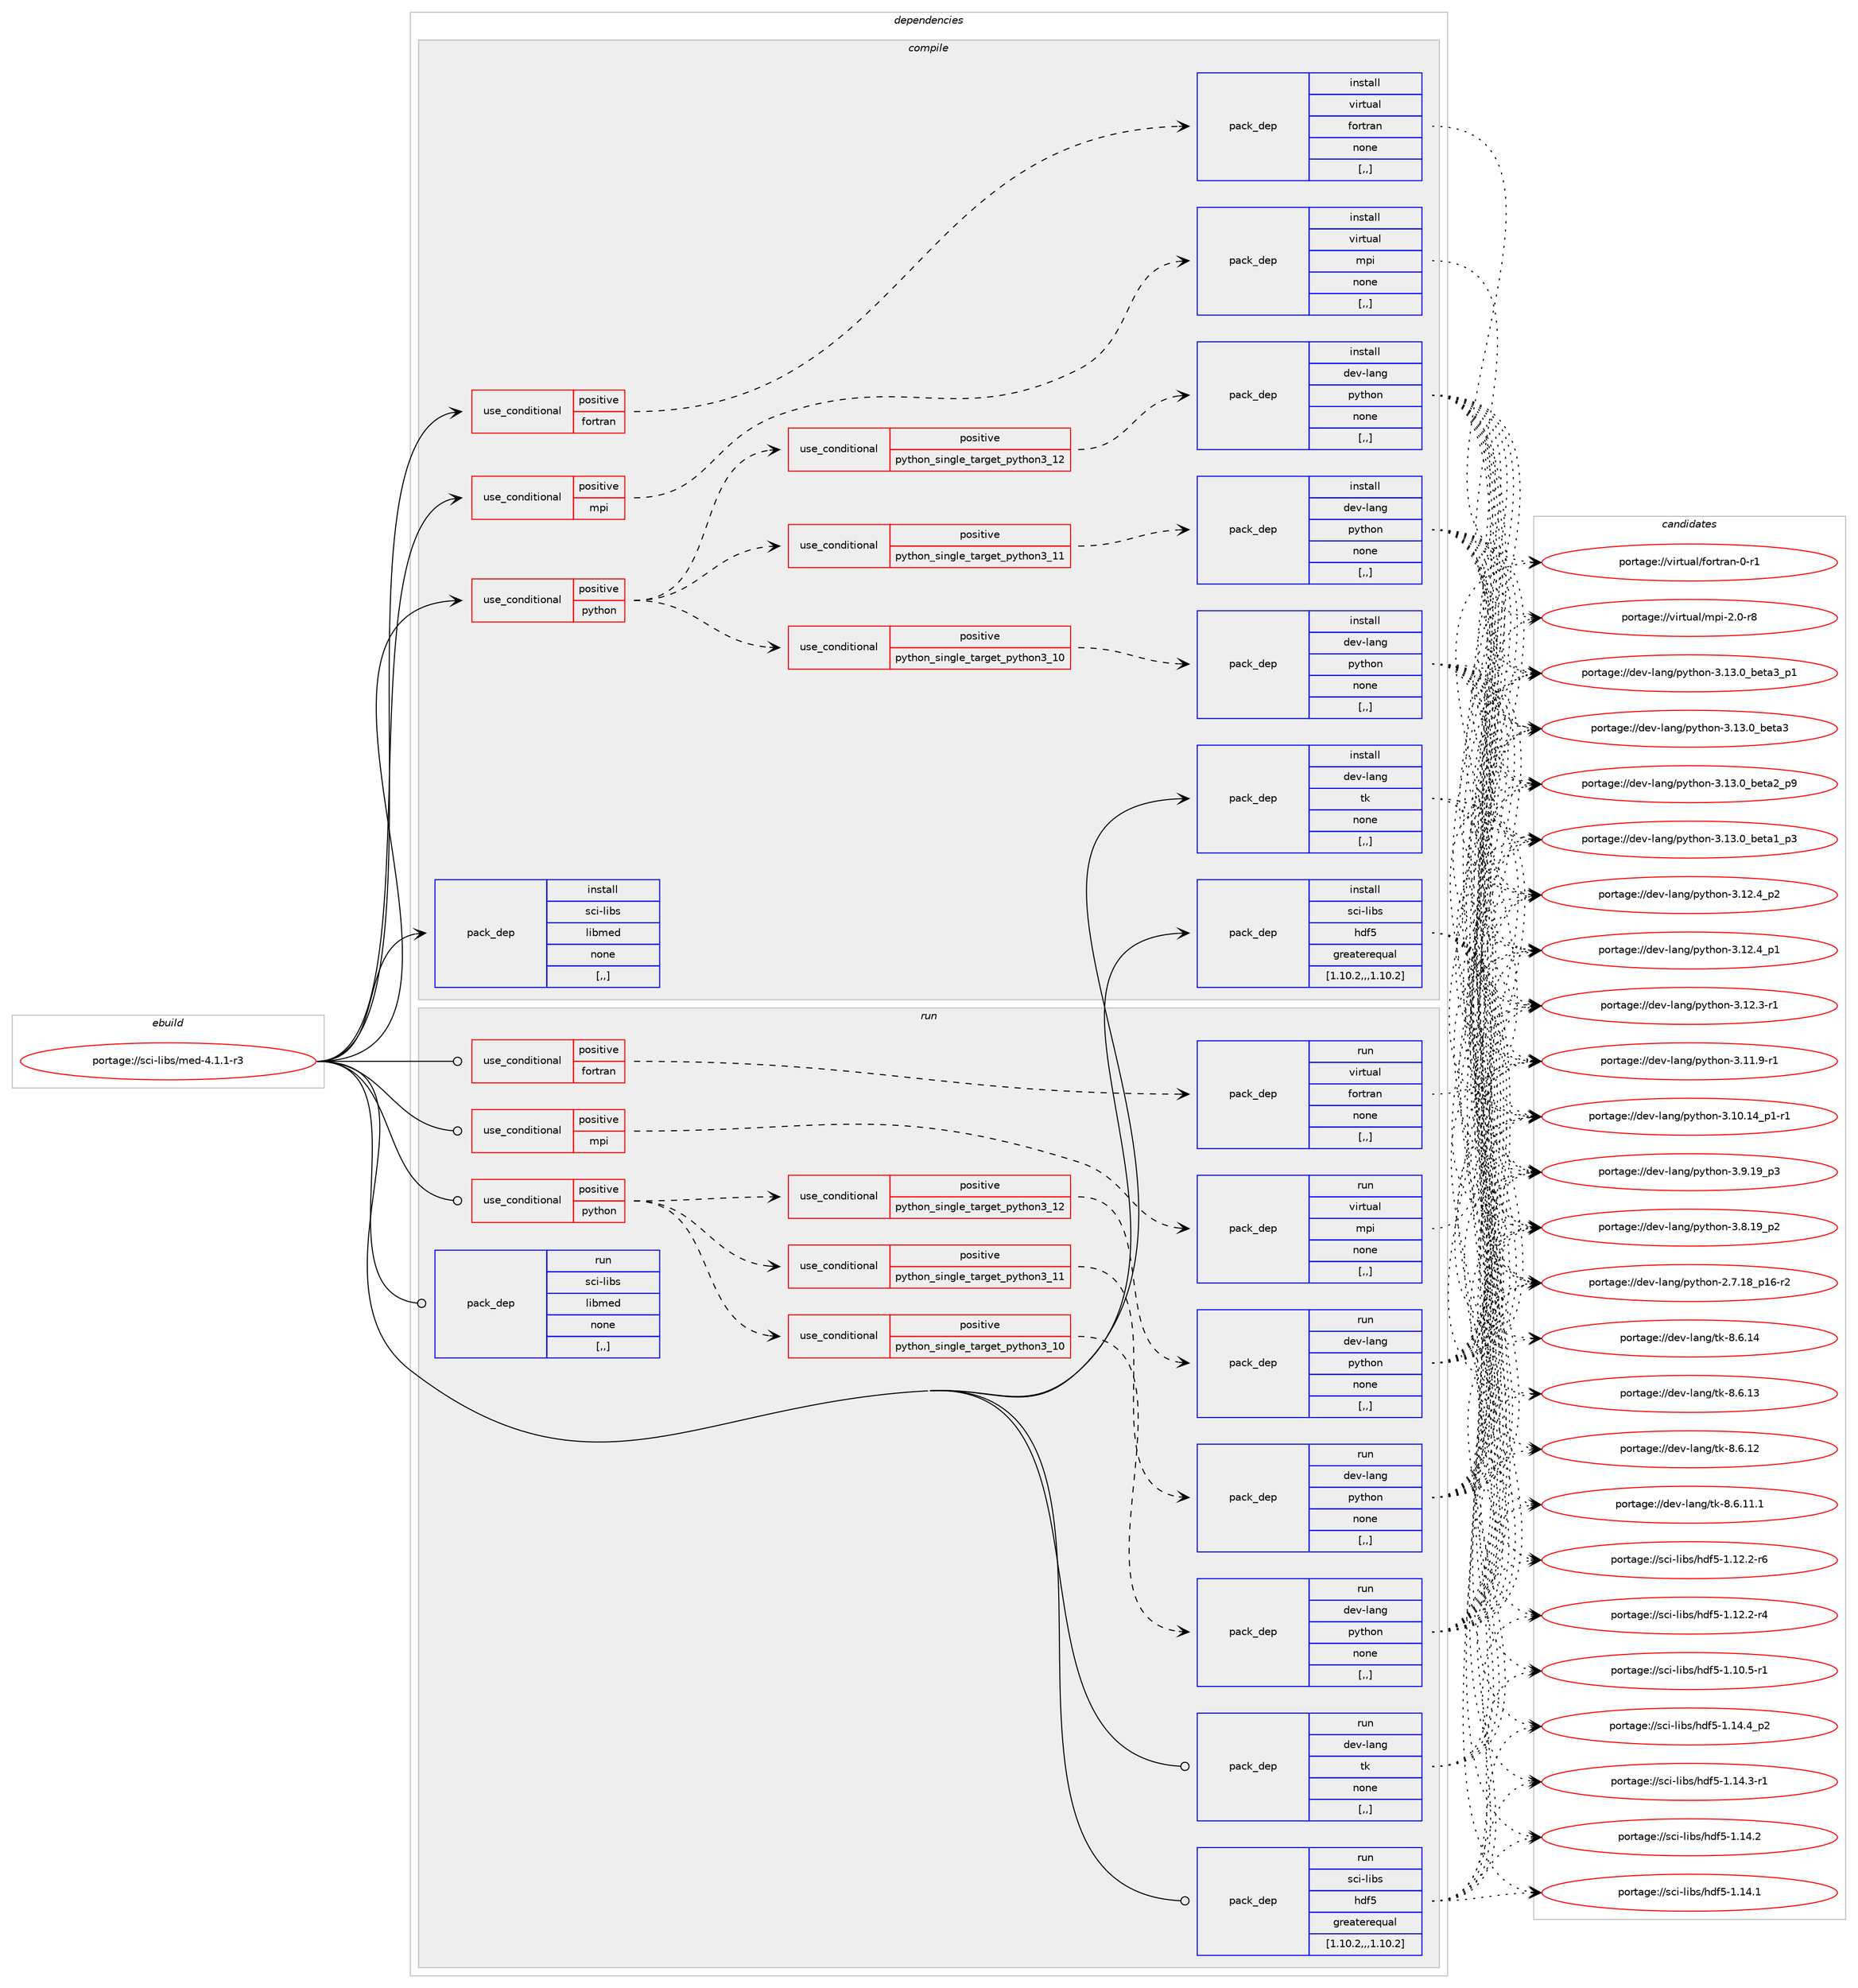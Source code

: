 digraph prolog {

# *************
# Graph options
# *************

newrank=true;
concentrate=true;
compound=true;
graph [rankdir=LR,fontname=Helvetica,fontsize=10,ranksep=1.5];#, ranksep=2.5, nodesep=0.2];
edge  [arrowhead=vee];
node  [fontname=Helvetica,fontsize=10];

# **********
# The ebuild
# **********

subgraph cluster_leftcol {
color=gray;
label=<<i>ebuild</i>>;
id [label="portage://sci-libs/med-4.1.1-r3", color=red, width=4, href="../sci-libs/med-4.1.1-r3.svg"];
}

# ****************
# The dependencies
# ****************

subgraph cluster_midcol {
color=gray;
label=<<i>dependencies</i>>;
subgraph cluster_compile {
fillcolor="#eeeeee";
style=filled;
label=<<i>compile</i>>;
subgraph cond106361 {
dependency401898 [label=<<TABLE BORDER="0" CELLBORDER="1" CELLSPACING="0" CELLPADDING="4"><TR><TD ROWSPAN="3" CELLPADDING="10">use_conditional</TD></TR><TR><TD>positive</TD></TR><TR><TD>fortran</TD></TR></TABLE>>, shape=none, color=red];
subgraph pack292649 {
dependency401899 [label=<<TABLE BORDER="0" CELLBORDER="1" CELLSPACING="0" CELLPADDING="4" WIDTH="220"><TR><TD ROWSPAN="6" CELLPADDING="30">pack_dep</TD></TR><TR><TD WIDTH="110">install</TD></TR><TR><TD>virtual</TD></TR><TR><TD>fortran</TD></TR><TR><TD>none</TD></TR><TR><TD>[,,]</TD></TR></TABLE>>, shape=none, color=blue];
}
dependency401898:e -> dependency401899:w [weight=20,style="dashed",arrowhead="vee"];
}
id:e -> dependency401898:w [weight=20,style="solid",arrowhead="vee"];
subgraph cond106362 {
dependency401900 [label=<<TABLE BORDER="0" CELLBORDER="1" CELLSPACING="0" CELLPADDING="4"><TR><TD ROWSPAN="3" CELLPADDING="10">use_conditional</TD></TR><TR><TD>positive</TD></TR><TR><TD>mpi</TD></TR></TABLE>>, shape=none, color=red];
subgraph pack292650 {
dependency401901 [label=<<TABLE BORDER="0" CELLBORDER="1" CELLSPACING="0" CELLPADDING="4" WIDTH="220"><TR><TD ROWSPAN="6" CELLPADDING="30">pack_dep</TD></TR><TR><TD WIDTH="110">install</TD></TR><TR><TD>virtual</TD></TR><TR><TD>mpi</TD></TR><TR><TD>none</TD></TR><TR><TD>[,,]</TD></TR></TABLE>>, shape=none, color=blue];
}
dependency401900:e -> dependency401901:w [weight=20,style="dashed",arrowhead="vee"];
}
id:e -> dependency401900:w [weight=20,style="solid",arrowhead="vee"];
subgraph cond106363 {
dependency401902 [label=<<TABLE BORDER="0" CELLBORDER="1" CELLSPACING="0" CELLPADDING="4"><TR><TD ROWSPAN="3" CELLPADDING="10">use_conditional</TD></TR><TR><TD>positive</TD></TR><TR><TD>python</TD></TR></TABLE>>, shape=none, color=red];
subgraph cond106364 {
dependency401903 [label=<<TABLE BORDER="0" CELLBORDER="1" CELLSPACING="0" CELLPADDING="4"><TR><TD ROWSPAN="3" CELLPADDING="10">use_conditional</TD></TR><TR><TD>positive</TD></TR><TR><TD>python_single_target_python3_10</TD></TR></TABLE>>, shape=none, color=red];
subgraph pack292651 {
dependency401904 [label=<<TABLE BORDER="0" CELLBORDER="1" CELLSPACING="0" CELLPADDING="4" WIDTH="220"><TR><TD ROWSPAN="6" CELLPADDING="30">pack_dep</TD></TR><TR><TD WIDTH="110">install</TD></TR><TR><TD>dev-lang</TD></TR><TR><TD>python</TD></TR><TR><TD>none</TD></TR><TR><TD>[,,]</TD></TR></TABLE>>, shape=none, color=blue];
}
dependency401903:e -> dependency401904:w [weight=20,style="dashed",arrowhead="vee"];
}
dependency401902:e -> dependency401903:w [weight=20,style="dashed",arrowhead="vee"];
subgraph cond106365 {
dependency401905 [label=<<TABLE BORDER="0" CELLBORDER="1" CELLSPACING="0" CELLPADDING="4"><TR><TD ROWSPAN="3" CELLPADDING="10">use_conditional</TD></TR><TR><TD>positive</TD></TR><TR><TD>python_single_target_python3_11</TD></TR></TABLE>>, shape=none, color=red];
subgraph pack292652 {
dependency401906 [label=<<TABLE BORDER="0" CELLBORDER="1" CELLSPACING="0" CELLPADDING="4" WIDTH="220"><TR><TD ROWSPAN="6" CELLPADDING="30">pack_dep</TD></TR><TR><TD WIDTH="110">install</TD></TR><TR><TD>dev-lang</TD></TR><TR><TD>python</TD></TR><TR><TD>none</TD></TR><TR><TD>[,,]</TD></TR></TABLE>>, shape=none, color=blue];
}
dependency401905:e -> dependency401906:w [weight=20,style="dashed",arrowhead="vee"];
}
dependency401902:e -> dependency401905:w [weight=20,style="dashed",arrowhead="vee"];
subgraph cond106366 {
dependency401907 [label=<<TABLE BORDER="0" CELLBORDER="1" CELLSPACING="0" CELLPADDING="4"><TR><TD ROWSPAN="3" CELLPADDING="10">use_conditional</TD></TR><TR><TD>positive</TD></TR><TR><TD>python_single_target_python3_12</TD></TR></TABLE>>, shape=none, color=red];
subgraph pack292653 {
dependency401908 [label=<<TABLE BORDER="0" CELLBORDER="1" CELLSPACING="0" CELLPADDING="4" WIDTH="220"><TR><TD ROWSPAN="6" CELLPADDING="30">pack_dep</TD></TR><TR><TD WIDTH="110">install</TD></TR><TR><TD>dev-lang</TD></TR><TR><TD>python</TD></TR><TR><TD>none</TD></TR><TR><TD>[,,]</TD></TR></TABLE>>, shape=none, color=blue];
}
dependency401907:e -> dependency401908:w [weight=20,style="dashed",arrowhead="vee"];
}
dependency401902:e -> dependency401907:w [weight=20,style="dashed",arrowhead="vee"];
}
id:e -> dependency401902:w [weight=20,style="solid",arrowhead="vee"];
subgraph pack292654 {
dependency401909 [label=<<TABLE BORDER="0" CELLBORDER="1" CELLSPACING="0" CELLPADDING="4" WIDTH="220"><TR><TD ROWSPAN="6" CELLPADDING="30">pack_dep</TD></TR><TR><TD WIDTH="110">install</TD></TR><TR><TD>dev-lang</TD></TR><TR><TD>tk</TD></TR><TR><TD>none</TD></TR><TR><TD>[,,]</TD></TR></TABLE>>, shape=none, color=blue];
}
id:e -> dependency401909:w [weight=20,style="solid",arrowhead="vee"];
subgraph pack292655 {
dependency401910 [label=<<TABLE BORDER="0" CELLBORDER="1" CELLSPACING="0" CELLPADDING="4" WIDTH="220"><TR><TD ROWSPAN="6" CELLPADDING="30">pack_dep</TD></TR><TR><TD WIDTH="110">install</TD></TR><TR><TD>sci-libs</TD></TR><TR><TD>hdf5</TD></TR><TR><TD>greaterequal</TD></TR><TR><TD>[1.10.2,,,1.10.2]</TD></TR></TABLE>>, shape=none, color=blue];
}
id:e -> dependency401910:w [weight=20,style="solid",arrowhead="vee"];
subgraph pack292656 {
dependency401911 [label=<<TABLE BORDER="0" CELLBORDER="1" CELLSPACING="0" CELLPADDING="4" WIDTH="220"><TR><TD ROWSPAN="6" CELLPADDING="30">pack_dep</TD></TR><TR><TD WIDTH="110">install</TD></TR><TR><TD>sci-libs</TD></TR><TR><TD>libmed</TD></TR><TR><TD>none</TD></TR><TR><TD>[,,]</TD></TR></TABLE>>, shape=none, color=blue];
}
id:e -> dependency401911:w [weight=20,style="solid",arrowhead="vee"];
}
subgraph cluster_compileandrun {
fillcolor="#eeeeee";
style=filled;
label=<<i>compile and run</i>>;
}
subgraph cluster_run {
fillcolor="#eeeeee";
style=filled;
label=<<i>run</i>>;
subgraph cond106367 {
dependency401912 [label=<<TABLE BORDER="0" CELLBORDER="1" CELLSPACING="0" CELLPADDING="4"><TR><TD ROWSPAN="3" CELLPADDING="10">use_conditional</TD></TR><TR><TD>positive</TD></TR><TR><TD>fortran</TD></TR></TABLE>>, shape=none, color=red];
subgraph pack292657 {
dependency401913 [label=<<TABLE BORDER="0" CELLBORDER="1" CELLSPACING="0" CELLPADDING="4" WIDTH="220"><TR><TD ROWSPAN="6" CELLPADDING="30">pack_dep</TD></TR><TR><TD WIDTH="110">run</TD></TR><TR><TD>virtual</TD></TR><TR><TD>fortran</TD></TR><TR><TD>none</TD></TR><TR><TD>[,,]</TD></TR></TABLE>>, shape=none, color=blue];
}
dependency401912:e -> dependency401913:w [weight=20,style="dashed",arrowhead="vee"];
}
id:e -> dependency401912:w [weight=20,style="solid",arrowhead="odot"];
subgraph cond106368 {
dependency401914 [label=<<TABLE BORDER="0" CELLBORDER="1" CELLSPACING="0" CELLPADDING="4"><TR><TD ROWSPAN="3" CELLPADDING="10">use_conditional</TD></TR><TR><TD>positive</TD></TR><TR><TD>mpi</TD></TR></TABLE>>, shape=none, color=red];
subgraph pack292658 {
dependency401915 [label=<<TABLE BORDER="0" CELLBORDER="1" CELLSPACING="0" CELLPADDING="4" WIDTH="220"><TR><TD ROWSPAN="6" CELLPADDING="30">pack_dep</TD></TR><TR><TD WIDTH="110">run</TD></TR><TR><TD>virtual</TD></TR><TR><TD>mpi</TD></TR><TR><TD>none</TD></TR><TR><TD>[,,]</TD></TR></TABLE>>, shape=none, color=blue];
}
dependency401914:e -> dependency401915:w [weight=20,style="dashed",arrowhead="vee"];
}
id:e -> dependency401914:w [weight=20,style="solid",arrowhead="odot"];
subgraph cond106369 {
dependency401916 [label=<<TABLE BORDER="0" CELLBORDER="1" CELLSPACING="0" CELLPADDING="4"><TR><TD ROWSPAN="3" CELLPADDING="10">use_conditional</TD></TR><TR><TD>positive</TD></TR><TR><TD>python</TD></TR></TABLE>>, shape=none, color=red];
subgraph cond106370 {
dependency401917 [label=<<TABLE BORDER="0" CELLBORDER="1" CELLSPACING="0" CELLPADDING="4"><TR><TD ROWSPAN="3" CELLPADDING="10">use_conditional</TD></TR><TR><TD>positive</TD></TR><TR><TD>python_single_target_python3_10</TD></TR></TABLE>>, shape=none, color=red];
subgraph pack292659 {
dependency401918 [label=<<TABLE BORDER="0" CELLBORDER="1" CELLSPACING="0" CELLPADDING="4" WIDTH="220"><TR><TD ROWSPAN="6" CELLPADDING="30">pack_dep</TD></TR><TR><TD WIDTH="110">run</TD></TR><TR><TD>dev-lang</TD></TR><TR><TD>python</TD></TR><TR><TD>none</TD></TR><TR><TD>[,,]</TD></TR></TABLE>>, shape=none, color=blue];
}
dependency401917:e -> dependency401918:w [weight=20,style="dashed",arrowhead="vee"];
}
dependency401916:e -> dependency401917:w [weight=20,style="dashed",arrowhead="vee"];
subgraph cond106371 {
dependency401919 [label=<<TABLE BORDER="0" CELLBORDER="1" CELLSPACING="0" CELLPADDING="4"><TR><TD ROWSPAN="3" CELLPADDING="10">use_conditional</TD></TR><TR><TD>positive</TD></TR><TR><TD>python_single_target_python3_11</TD></TR></TABLE>>, shape=none, color=red];
subgraph pack292660 {
dependency401920 [label=<<TABLE BORDER="0" CELLBORDER="1" CELLSPACING="0" CELLPADDING="4" WIDTH="220"><TR><TD ROWSPAN="6" CELLPADDING="30">pack_dep</TD></TR><TR><TD WIDTH="110">run</TD></TR><TR><TD>dev-lang</TD></TR><TR><TD>python</TD></TR><TR><TD>none</TD></TR><TR><TD>[,,]</TD></TR></TABLE>>, shape=none, color=blue];
}
dependency401919:e -> dependency401920:w [weight=20,style="dashed",arrowhead="vee"];
}
dependency401916:e -> dependency401919:w [weight=20,style="dashed",arrowhead="vee"];
subgraph cond106372 {
dependency401921 [label=<<TABLE BORDER="0" CELLBORDER="1" CELLSPACING="0" CELLPADDING="4"><TR><TD ROWSPAN="3" CELLPADDING="10">use_conditional</TD></TR><TR><TD>positive</TD></TR><TR><TD>python_single_target_python3_12</TD></TR></TABLE>>, shape=none, color=red];
subgraph pack292661 {
dependency401922 [label=<<TABLE BORDER="0" CELLBORDER="1" CELLSPACING="0" CELLPADDING="4" WIDTH="220"><TR><TD ROWSPAN="6" CELLPADDING="30">pack_dep</TD></TR><TR><TD WIDTH="110">run</TD></TR><TR><TD>dev-lang</TD></TR><TR><TD>python</TD></TR><TR><TD>none</TD></TR><TR><TD>[,,]</TD></TR></TABLE>>, shape=none, color=blue];
}
dependency401921:e -> dependency401922:w [weight=20,style="dashed",arrowhead="vee"];
}
dependency401916:e -> dependency401921:w [weight=20,style="dashed",arrowhead="vee"];
}
id:e -> dependency401916:w [weight=20,style="solid",arrowhead="odot"];
subgraph pack292662 {
dependency401923 [label=<<TABLE BORDER="0" CELLBORDER="1" CELLSPACING="0" CELLPADDING="4" WIDTH="220"><TR><TD ROWSPAN="6" CELLPADDING="30">pack_dep</TD></TR><TR><TD WIDTH="110">run</TD></TR><TR><TD>dev-lang</TD></TR><TR><TD>tk</TD></TR><TR><TD>none</TD></TR><TR><TD>[,,]</TD></TR></TABLE>>, shape=none, color=blue];
}
id:e -> dependency401923:w [weight=20,style="solid",arrowhead="odot"];
subgraph pack292663 {
dependency401924 [label=<<TABLE BORDER="0" CELLBORDER="1" CELLSPACING="0" CELLPADDING="4" WIDTH="220"><TR><TD ROWSPAN="6" CELLPADDING="30">pack_dep</TD></TR><TR><TD WIDTH="110">run</TD></TR><TR><TD>sci-libs</TD></TR><TR><TD>hdf5</TD></TR><TR><TD>greaterequal</TD></TR><TR><TD>[1.10.2,,,1.10.2]</TD></TR></TABLE>>, shape=none, color=blue];
}
id:e -> dependency401924:w [weight=20,style="solid",arrowhead="odot"];
subgraph pack292664 {
dependency401925 [label=<<TABLE BORDER="0" CELLBORDER="1" CELLSPACING="0" CELLPADDING="4" WIDTH="220"><TR><TD ROWSPAN="6" CELLPADDING="30">pack_dep</TD></TR><TR><TD WIDTH="110">run</TD></TR><TR><TD>sci-libs</TD></TR><TR><TD>libmed</TD></TR><TR><TD>none</TD></TR><TR><TD>[,,]</TD></TR></TABLE>>, shape=none, color=blue];
}
id:e -> dependency401925:w [weight=20,style="solid",arrowhead="odot"];
}
}

# **************
# The candidates
# **************

subgraph cluster_choices {
rank=same;
color=gray;
label=<<i>candidates</i>>;

subgraph choice292649 {
color=black;
nodesep=1;
choice11810511411611797108471021111141161149711045484511449 [label="portage://virtual/fortran-0-r1", color=red, width=4,href="../virtual/fortran-0-r1.svg"];
dependency401899:e -> choice11810511411611797108471021111141161149711045484511449:w [style=dotted,weight="100"];
}
subgraph choice292650 {
color=black;
nodesep=1;
choice1181051141161179710847109112105455046484511456 [label="portage://virtual/mpi-2.0-r8", color=red, width=4,href="../virtual/mpi-2.0-r8.svg"];
dependency401901:e -> choice1181051141161179710847109112105455046484511456:w [style=dotted,weight="100"];
}
subgraph choice292651 {
color=black;
nodesep=1;
choice10010111845108971101034711212111610411111045514649514648959810111697519511249 [label="portage://dev-lang/python-3.13.0_beta3_p1", color=red, width=4,href="../dev-lang/python-3.13.0_beta3_p1.svg"];
choice1001011184510897110103471121211161041111104551464951464895981011169751 [label="portage://dev-lang/python-3.13.0_beta3", color=red, width=4,href="../dev-lang/python-3.13.0_beta3.svg"];
choice10010111845108971101034711212111610411111045514649514648959810111697509511257 [label="portage://dev-lang/python-3.13.0_beta2_p9", color=red, width=4,href="../dev-lang/python-3.13.0_beta2_p9.svg"];
choice10010111845108971101034711212111610411111045514649514648959810111697499511251 [label="portage://dev-lang/python-3.13.0_beta1_p3", color=red, width=4,href="../dev-lang/python-3.13.0_beta1_p3.svg"];
choice100101118451089711010347112121116104111110455146495046529511250 [label="portage://dev-lang/python-3.12.4_p2", color=red, width=4,href="../dev-lang/python-3.12.4_p2.svg"];
choice100101118451089711010347112121116104111110455146495046529511249 [label="portage://dev-lang/python-3.12.4_p1", color=red, width=4,href="../dev-lang/python-3.12.4_p1.svg"];
choice100101118451089711010347112121116104111110455146495046514511449 [label="portage://dev-lang/python-3.12.3-r1", color=red, width=4,href="../dev-lang/python-3.12.3-r1.svg"];
choice100101118451089711010347112121116104111110455146494946574511449 [label="portage://dev-lang/python-3.11.9-r1", color=red, width=4,href="../dev-lang/python-3.11.9-r1.svg"];
choice100101118451089711010347112121116104111110455146494846495295112494511449 [label="portage://dev-lang/python-3.10.14_p1-r1", color=red, width=4,href="../dev-lang/python-3.10.14_p1-r1.svg"];
choice100101118451089711010347112121116104111110455146574649579511251 [label="portage://dev-lang/python-3.9.19_p3", color=red, width=4,href="../dev-lang/python-3.9.19_p3.svg"];
choice100101118451089711010347112121116104111110455146564649579511250 [label="portage://dev-lang/python-3.8.19_p2", color=red, width=4,href="../dev-lang/python-3.8.19_p2.svg"];
choice100101118451089711010347112121116104111110455046554649569511249544511450 [label="portage://dev-lang/python-2.7.18_p16-r2", color=red, width=4,href="../dev-lang/python-2.7.18_p16-r2.svg"];
dependency401904:e -> choice10010111845108971101034711212111610411111045514649514648959810111697519511249:w [style=dotted,weight="100"];
dependency401904:e -> choice1001011184510897110103471121211161041111104551464951464895981011169751:w [style=dotted,weight="100"];
dependency401904:e -> choice10010111845108971101034711212111610411111045514649514648959810111697509511257:w [style=dotted,weight="100"];
dependency401904:e -> choice10010111845108971101034711212111610411111045514649514648959810111697499511251:w [style=dotted,weight="100"];
dependency401904:e -> choice100101118451089711010347112121116104111110455146495046529511250:w [style=dotted,weight="100"];
dependency401904:e -> choice100101118451089711010347112121116104111110455146495046529511249:w [style=dotted,weight="100"];
dependency401904:e -> choice100101118451089711010347112121116104111110455146495046514511449:w [style=dotted,weight="100"];
dependency401904:e -> choice100101118451089711010347112121116104111110455146494946574511449:w [style=dotted,weight="100"];
dependency401904:e -> choice100101118451089711010347112121116104111110455146494846495295112494511449:w [style=dotted,weight="100"];
dependency401904:e -> choice100101118451089711010347112121116104111110455146574649579511251:w [style=dotted,weight="100"];
dependency401904:e -> choice100101118451089711010347112121116104111110455146564649579511250:w [style=dotted,weight="100"];
dependency401904:e -> choice100101118451089711010347112121116104111110455046554649569511249544511450:w [style=dotted,weight="100"];
}
subgraph choice292652 {
color=black;
nodesep=1;
choice10010111845108971101034711212111610411111045514649514648959810111697519511249 [label="portage://dev-lang/python-3.13.0_beta3_p1", color=red, width=4,href="../dev-lang/python-3.13.0_beta3_p1.svg"];
choice1001011184510897110103471121211161041111104551464951464895981011169751 [label="portage://dev-lang/python-3.13.0_beta3", color=red, width=4,href="../dev-lang/python-3.13.0_beta3.svg"];
choice10010111845108971101034711212111610411111045514649514648959810111697509511257 [label="portage://dev-lang/python-3.13.0_beta2_p9", color=red, width=4,href="../dev-lang/python-3.13.0_beta2_p9.svg"];
choice10010111845108971101034711212111610411111045514649514648959810111697499511251 [label="portage://dev-lang/python-3.13.0_beta1_p3", color=red, width=4,href="../dev-lang/python-3.13.0_beta1_p3.svg"];
choice100101118451089711010347112121116104111110455146495046529511250 [label="portage://dev-lang/python-3.12.4_p2", color=red, width=4,href="../dev-lang/python-3.12.4_p2.svg"];
choice100101118451089711010347112121116104111110455146495046529511249 [label="portage://dev-lang/python-3.12.4_p1", color=red, width=4,href="../dev-lang/python-3.12.4_p1.svg"];
choice100101118451089711010347112121116104111110455146495046514511449 [label="portage://dev-lang/python-3.12.3-r1", color=red, width=4,href="../dev-lang/python-3.12.3-r1.svg"];
choice100101118451089711010347112121116104111110455146494946574511449 [label="portage://dev-lang/python-3.11.9-r1", color=red, width=4,href="../dev-lang/python-3.11.9-r1.svg"];
choice100101118451089711010347112121116104111110455146494846495295112494511449 [label="portage://dev-lang/python-3.10.14_p1-r1", color=red, width=4,href="../dev-lang/python-3.10.14_p1-r1.svg"];
choice100101118451089711010347112121116104111110455146574649579511251 [label="portage://dev-lang/python-3.9.19_p3", color=red, width=4,href="../dev-lang/python-3.9.19_p3.svg"];
choice100101118451089711010347112121116104111110455146564649579511250 [label="portage://dev-lang/python-3.8.19_p2", color=red, width=4,href="../dev-lang/python-3.8.19_p2.svg"];
choice100101118451089711010347112121116104111110455046554649569511249544511450 [label="portage://dev-lang/python-2.7.18_p16-r2", color=red, width=4,href="../dev-lang/python-2.7.18_p16-r2.svg"];
dependency401906:e -> choice10010111845108971101034711212111610411111045514649514648959810111697519511249:w [style=dotted,weight="100"];
dependency401906:e -> choice1001011184510897110103471121211161041111104551464951464895981011169751:w [style=dotted,weight="100"];
dependency401906:e -> choice10010111845108971101034711212111610411111045514649514648959810111697509511257:w [style=dotted,weight="100"];
dependency401906:e -> choice10010111845108971101034711212111610411111045514649514648959810111697499511251:w [style=dotted,weight="100"];
dependency401906:e -> choice100101118451089711010347112121116104111110455146495046529511250:w [style=dotted,weight="100"];
dependency401906:e -> choice100101118451089711010347112121116104111110455146495046529511249:w [style=dotted,weight="100"];
dependency401906:e -> choice100101118451089711010347112121116104111110455146495046514511449:w [style=dotted,weight="100"];
dependency401906:e -> choice100101118451089711010347112121116104111110455146494946574511449:w [style=dotted,weight="100"];
dependency401906:e -> choice100101118451089711010347112121116104111110455146494846495295112494511449:w [style=dotted,weight="100"];
dependency401906:e -> choice100101118451089711010347112121116104111110455146574649579511251:w [style=dotted,weight="100"];
dependency401906:e -> choice100101118451089711010347112121116104111110455146564649579511250:w [style=dotted,weight="100"];
dependency401906:e -> choice100101118451089711010347112121116104111110455046554649569511249544511450:w [style=dotted,weight="100"];
}
subgraph choice292653 {
color=black;
nodesep=1;
choice10010111845108971101034711212111610411111045514649514648959810111697519511249 [label="portage://dev-lang/python-3.13.0_beta3_p1", color=red, width=4,href="../dev-lang/python-3.13.0_beta3_p1.svg"];
choice1001011184510897110103471121211161041111104551464951464895981011169751 [label="portage://dev-lang/python-3.13.0_beta3", color=red, width=4,href="../dev-lang/python-3.13.0_beta3.svg"];
choice10010111845108971101034711212111610411111045514649514648959810111697509511257 [label="portage://dev-lang/python-3.13.0_beta2_p9", color=red, width=4,href="../dev-lang/python-3.13.0_beta2_p9.svg"];
choice10010111845108971101034711212111610411111045514649514648959810111697499511251 [label="portage://dev-lang/python-3.13.0_beta1_p3", color=red, width=4,href="../dev-lang/python-3.13.0_beta1_p3.svg"];
choice100101118451089711010347112121116104111110455146495046529511250 [label="portage://dev-lang/python-3.12.4_p2", color=red, width=4,href="../dev-lang/python-3.12.4_p2.svg"];
choice100101118451089711010347112121116104111110455146495046529511249 [label="portage://dev-lang/python-3.12.4_p1", color=red, width=4,href="../dev-lang/python-3.12.4_p1.svg"];
choice100101118451089711010347112121116104111110455146495046514511449 [label="portage://dev-lang/python-3.12.3-r1", color=red, width=4,href="../dev-lang/python-3.12.3-r1.svg"];
choice100101118451089711010347112121116104111110455146494946574511449 [label="portage://dev-lang/python-3.11.9-r1", color=red, width=4,href="../dev-lang/python-3.11.9-r1.svg"];
choice100101118451089711010347112121116104111110455146494846495295112494511449 [label="portage://dev-lang/python-3.10.14_p1-r1", color=red, width=4,href="../dev-lang/python-3.10.14_p1-r1.svg"];
choice100101118451089711010347112121116104111110455146574649579511251 [label="portage://dev-lang/python-3.9.19_p3", color=red, width=4,href="../dev-lang/python-3.9.19_p3.svg"];
choice100101118451089711010347112121116104111110455146564649579511250 [label="portage://dev-lang/python-3.8.19_p2", color=red, width=4,href="../dev-lang/python-3.8.19_p2.svg"];
choice100101118451089711010347112121116104111110455046554649569511249544511450 [label="portage://dev-lang/python-2.7.18_p16-r2", color=red, width=4,href="../dev-lang/python-2.7.18_p16-r2.svg"];
dependency401908:e -> choice10010111845108971101034711212111610411111045514649514648959810111697519511249:w [style=dotted,weight="100"];
dependency401908:e -> choice1001011184510897110103471121211161041111104551464951464895981011169751:w [style=dotted,weight="100"];
dependency401908:e -> choice10010111845108971101034711212111610411111045514649514648959810111697509511257:w [style=dotted,weight="100"];
dependency401908:e -> choice10010111845108971101034711212111610411111045514649514648959810111697499511251:w [style=dotted,weight="100"];
dependency401908:e -> choice100101118451089711010347112121116104111110455146495046529511250:w [style=dotted,weight="100"];
dependency401908:e -> choice100101118451089711010347112121116104111110455146495046529511249:w [style=dotted,weight="100"];
dependency401908:e -> choice100101118451089711010347112121116104111110455146495046514511449:w [style=dotted,weight="100"];
dependency401908:e -> choice100101118451089711010347112121116104111110455146494946574511449:w [style=dotted,weight="100"];
dependency401908:e -> choice100101118451089711010347112121116104111110455146494846495295112494511449:w [style=dotted,weight="100"];
dependency401908:e -> choice100101118451089711010347112121116104111110455146574649579511251:w [style=dotted,weight="100"];
dependency401908:e -> choice100101118451089711010347112121116104111110455146564649579511250:w [style=dotted,weight="100"];
dependency401908:e -> choice100101118451089711010347112121116104111110455046554649569511249544511450:w [style=dotted,weight="100"];
}
subgraph choice292654 {
color=black;
nodesep=1;
choice10010111845108971101034711610745564654464952 [label="portage://dev-lang/tk-8.6.14", color=red, width=4,href="../dev-lang/tk-8.6.14.svg"];
choice10010111845108971101034711610745564654464951 [label="portage://dev-lang/tk-8.6.13", color=red, width=4,href="../dev-lang/tk-8.6.13.svg"];
choice10010111845108971101034711610745564654464950 [label="portage://dev-lang/tk-8.6.12", color=red, width=4,href="../dev-lang/tk-8.6.12.svg"];
choice100101118451089711010347116107455646544649494649 [label="portage://dev-lang/tk-8.6.11.1", color=red, width=4,href="../dev-lang/tk-8.6.11.1.svg"];
dependency401909:e -> choice10010111845108971101034711610745564654464952:w [style=dotted,weight="100"];
dependency401909:e -> choice10010111845108971101034711610745564654464951:w [style=dotted,weight="100"];
dependency401909:e -> choice10010111845108971101034711610745564654464950:w [style=dotted,weight="100"];
dependency401909:e -> choice100101118451089711010347116107455646544649494649:w [style=dotted,weight="100"];
}
subgraph choice292655 {
color=black;
nodesep=1;
choice1159910545108105981154710410010253454946495246529511250 [label="portage://sci-libs/hdf5-1.14.4_p2", color=red, width=4,href="../sci-libs/hdf5-1.14.4_p2.svg"];
choice1159910545108105981154710410010253454946495246514511449 [label="portage://sci-libs/hdf5-1.14.3-r1", color=red, width=4,href="../sci-libs/hdf5-1.14.3-r1.svg"];
choice115991054510810598115471041001025345494649524650 [label="portage://sci-libs/hdf5-1.14.2", color=red, width=4,href="../sci-libs/hdf5-1.14.2.svg"];
choice115991054510810598115471041001025345494649524649 [label="portage://sci-libs/hdf5-1.14.1", color=red, width=4,href="../sci-libs/hdf5-1.14.1.svg"];
choice1159910545108105981154710410010253454946495046504511454 [label="portage://sci-libs/hdf5-1.12.2-r6", color=red, width=4,href="../sci-libs/hdf5-1.12.2-r6.svg"];
choice1159910545108105981154710410010253454946495046504511452 [label="portage://sci-libs/hdf5-1.12.2-r4", color=red, width=4,href="../sci-libs/hdf5-1.12.2-r4.svg"];
choice1159910545108105981154710410010253454946494846534511449 [label="portage://sci-libs/hdf5-1.10.5-r1", color=red, width=4,href="../sci-libs/hdf5-1.10.5-r1.svg"];
dependency401910:e -> choice1159910545108105981154710410010253454946495246529511250:w [style=dotted,weight="100"];
dependency401910:e -> choice1159910545108105981154710410010253454946495246514511449:w [style=dotted,weight="100"];
dependency401910:e -> choice115991054510810598115471041001025345494649524650:w [style=dotted,weight="100"];
dependency401910:e -> choice115991054510810598115471041001025345494649524649:w [style=dotted,weight="100"];
dependency401910:e -> choice1159910545108105981154710410010253454946495046504511454:w [style=dotted,weight="100"];
dependency401910:e -> choice1159910545108105981154710410010253454946495046504511452:w [style=dotted,weight="100"];
dependency401910:e -> choice1159910545108105981154710410010253454946494846534511449:w [style=dotted,weight="100"];
}
subgraph choice292656 {
color=black;
nodesep=1;
}
subgraph choice292657 {
color=black;
nodesep=1;
choice11810511411611797108471021111141161149711045484511449 [label="portage://virtual/fortran-0-r1", color=red, width=4,href="../virtual/fortran-0-r1.svg"];
dependency401913:e -> choice11810511411611797108471021111141161149711045484511449:w [style=dotted,weight="100"];
}
subgraph choice292658 {
color=black;
nodesep=1;
choice1181051141161179710847109112105455046484511456 [label="portage://virtual/mpi-2.0-r8", color=red, width=4,href="../virtual/mpi-2.0-r8.svg"];
dependency401915:e -> choice1181051141161179710847109112105455046484511456:w [style=dotted,weight="100"];
}
subgraph choice292659 {
color=black;
nodesep=1;
choice10010111845108971101034711212111610411111045514649514648959810111697519511249 [label="portage://dev-lang/python-3.13.0_beta3_p1", color=red, width=4,href="../dev-lang/python-3.13.0_beta3_p1.svg"];
choice1001011184510897110103471121211161041111104551464951464895981011169751 [label="portage://dev-lang/python-3.13.0_beta3", color=red, width=4,href="../dev-lang/python-3.13.0_beta3.svg"];
choice10010111845108971101034711212111610411111045514649514648959810111697509511257 [label="portage://dev-lang/python-3.13.0_beta2_p9", color=red, width=4,href="../dev-lang/python-3.13.0_beta2_p9.svg"];
choice10010111845108971101034711212111610411111045514649514648959810111697499511251 [label="portage://dev-lang/python-3.13.0_beta1_p3", color=red, width=4,href="../dev-lang/python-3.13.0_beta1_p3.svg"];
choice100101118451089711010347112121116104111110455146495046529511250 [label="portage://dev-lang/python-3.12.4_p2", color=red, width=4,href="../dev-lang/python-3.12.4_p2.svg"];
choice100101118451089711010347112121116104111110455146495046529511249 [label="portage://dev-lang/python-3.12.4_p1", color=red, width=4,href="../dev-lang/python-3.12.4_p1.svg"];
choice100101118451089711010347112121116104111110455146495046514511449 [label="portage://dev-lang/python-3.12.3-r1", color=red, width=4,href="../dev-lang/python-3.12.3-r1.svg"];
choice100101118451089711010347112121116104111110455146494946574511449 [label="portage://dev-lang/python-3.11.9-r1", color=red, width=4,href="../dev-lang/python-3.11.9-r1.svg"];
choice100101118451089711010347112121116104111110455146494846495295112494511449 [label="portage://dev-lang/python-3.10.14_p1-r1", color=red, width=4,href="../dev-lang/python-3.10.14_p1-r1.svg"];
choice100101118451089711010347112121116104111110455146574649579511251 [label="portage://dev-lang/python-3.9.19_p3", color=red, width=4,href="../dev-lang/python-3.9.19_p3.svg"];
choice100101118451089711010347112121116104111110455146564649579511250 [label="portage://dev-lang/python-3.8.19_p2", color=red, width=4,href="../dev-lang/python-3.8.19_p2.svg"];
choice100101118451089711010347112121116104111110455046554649569511249544511450 [label="portage://dev-lang/python-2.7.18_p16-r2", color=red, width=4,href="../dev-lang/python-2.7.18_p16-r2.svg"];
dependency401918:e -> choice10010111845108971101034711212111610411111045514649514648959810111697519511249:w [style=dotted,weight="100"];
dependency401918:e -> choice1001011184510897110103471121211161041111104551464951464895981011169751:w [style=dotted,weight="100"];
dependency401918:e -> choice10010111845108971101034711212111610411111045514649514648959810111697509511257:w [style=dotted,weight="100"];
dependency401918:e -> choice10010111845108971101034711212111610411111045514649514648959810111697499511251:w [style=dotted,weight="100"];
dependency401918:e -> choice100101118451089711010347112121116104111110455146495046529511250:w [style=dotted,weight="100"];
dependency401918:e -> choice100101118451089711010347112121116104111110455146495046529511249:w [style=dotted,weight="100"];
dependency401918:e -> choice100101118451089711010347112121116104111110455146495046514511449:w [style=dotted,weight="100"];
dependency401918:e -> choice100101118451089711010347112121116104111110455146494946574511449:w [style=dotted,weight="100"];
dependency401918:e -> choice100101118451089711010347112121116104111110455146494846495295112494511449:w [style=dotted,weight="100"];
dependency401918:e -> choice100101118451089711010347112121116104111110455146574649579511251:w [style=dotted,weight="100"];
dependency401918:e -> choice100101118451089711010347112121116104111110455146564649579511250:w [style=dotted,weight="100"];
dependency401918:e -> choice100101118451089711010347112121116104111110455046554649569511249544511450:w [style=dotted,weight="100"];
}
subgraph choice292660 {
color=black;
nodesep=1;
choice10010111845108971101034711212111610411111045514649514648959810111697519511249 [label="portage://dev-lang/python-3.13.0_beta3_p1", color=red, width=4,href="../dev-lang/python-3.13.0_beta3_p1.svg"];
choice1001011184510897110103471121211161041111104551464951464895981011169751 [label="portage://dev-lang/python-3.13.0_beta3", color=red, width=4,href="../dev-lang/python-3.13.0_beta3.svg"];
choice10010111845108971101034711212111610411111045514649514648959810111697509511257 [label="portage://dev-lang/python-3.13.0_beta2_p9", color=red, width=4,href="../dev-lang/python-3.13.0_beta2_p9.svg"];
choice10010111845108971101034711212111610411111045514649514648959810111697499511251 [label="portage://dev-lang/python-3.13.0_beta1_p3", color=red, width=4,href="../dev-lang/python-3.13.0_beta1_p3.svg"];
choice100101118451089711010347112121116104111110455146495046529511250 [label="portage://dev-lang/python-3.12.4_p2", color=red, width=4,href="../dev-lang/python-3.12.4_p2.svg"];
choice100101118451089711010347112121116104111110455146495046529511249 [label="portage://dev-lang/python-3.12.4_p1", color=red, width=4,href="../dev-lang/python-3.12.4_p1.svg"];
choice100101118451089711010347112121116104111110455146495046514511449 [label="portage://dev-lang/python-3.12.3-r1", color=red, width=4,href="../dev-lang/python-3.12.3-r1.svg"];
choice100101118451089711010347112121116104111110455146494946574511449 [label="portage://dev-lang/python-3.11.9-r1", color=red, width=4,href="../dev-lang/python-3.11.9-r1.svg"];
choice100101118451089711010347112121116104111110455146494846495295112494511449 [label="portage://dev-lang/python-3.10.14_p1-r1", color=red, width=4,href="../dev-lang/python-3.10.14_p1-r1.svg"];
choice100101118451089711010347112121116104111110455146574649579511251 [label="portage://dev-lang/python-3.9.19_p3", color=red, width=4,href="../dev-lang/python-3.9.19_p3.svg"];
choice100101118451089711010347112121116104111110455146564649579511250 [label="portage://dev-lang/python-3.8.19_p2", color=red, width=4,href="../dev-lang/python-3.8.19_p2.svg"];
choice100101118451089711010347112121116104111110455046554649569511249544511450 [label="portage://dev-lang/python-2.7.18_p16-r2", color=red, width=4,href="../dev-lang/python-2.7.18_p16-r2.svg"];
dependency401920:e -> choice10010111845108971101034711212111610411111045514649514648959810111697519511249:w [style=dotted,weight="100"];
dependency401920:e -> choice1001011184510897110103471121211161041111104551464951464895981011169751:w [style=dotted,weight="100"];
dependency401920:e -> choice10010111845108971101034711212111610411111045514649514648959810111697509511257:w [style=dotted,weight="100"];
dependency401920:e -> choice10010111845108971101034711212111610411111045514649514648959810111697499511251:w [style=dotted,weight="100"];
dependency401920:e -> choice100101118451089711010347112121116104111110455146495046529511250:w [style=dotted,weight="100"];
dependency401920:e -> choice100101118451089711010347112121116104111110455146495046529511249:w [style=dotted,weight="100"];
dependency401920:e -> choice100101118451089711010347112121116104111110455146495046514511449:w [style=dotted,weight="100"];
dependency401920:e -> choice100101118451089711010347112121116104111110455146494946574511449:w [style=dotted,weight="100"];
dependency401920:e -> choice100101118451089711010347112121116104111110455146494846495295112494511449:w [style=dotted,weight="100"];
dependency401920:e -> choice100101118451089711010347112121116104111110455146574649579511251:w [style=dotted,weight="100"];
dependency401920:e -> choice100101118451089711010347112121116104111110455146564649579511250:w [style=dotted,weight="100"];
dependency401920:e -> choice100101118451089711010347112121116104111110455046554649569511249544511450:w [style=dotted,weight="100"];
}
subgraph choice292661 {
color=black;
nodesep=1;
choice10010111845108971101034711212111610411111045514649514648959810111697519511249 [label="portage://dev-lang/python-3.13.0_beta3_p1", color=red, width=4,href="../dev-lang/python-3.13.0_beta3_p1.svg"];
choice1001011184510897110103471121211161041111104551464951464895981011169751 [label="portage://dev-lang/python-3.13.0_beta3", color=red, width=4,href="../dev-lang/python-3.13.0_beta3.svg"];
choice10010111845108971101034711212111610411111045514649514648959810111697509511257 [label="portage://dev-lang/python-3.13.0_beta2_p9", color=red, width=4,href="../dev-lang/python-3.13.0_beta2_p9.svg"];
choice10010111845108971101034711212111610411111045514649514648959810111697499511251 [label="portage://dev-lang/python-3.13.0_beta1_p3", color=red, width=4,href="../dev-lang/python-3.13.0_beta1_p3.svg"];
choice100101118451089711010347112121116104111110455146495046529511250 [label="portage://dev-lang/python-3.12.4_p2", color=red, width=4,href="../dev-lang/python-3.12.4_p2.svg"];
choice100101118451089711010347112121116104111110455146495046529511249 [label="portage://dev-lang/python-3.12.4_p1", color=red, width=4,href="../dev-lang/python-3.12.4_p1.svg"];
choice100101118451089711010347112121116104111110455146495046514511449 [label="portage://dev-lang/python-3.12.3-r1", color=red, width=4,href="../dev-lang/python-3.12.3-r1.svg"];
choice100101118451089711010347112121116104111110455146494946574511449 [label="portage://dev-lang/python-3.11.9-r1", color=red, width=4,href="../dev-lang/python-3.11.9-r1.svg"];
choice100101118451089711010347112121116104111110455146494846495295112494511449 [label="portage://dev-lang/python-3.10.14_p1-r1", color=red, width=4,href="../dev-lang/python-3.10.14_p1-r1.svg"];
choice100101118451089711010347112121116104111110455146574649579511251 [label="portage://dev-lang/python-3.9.19_p3", color=red, width=4,href="../dev-lang/python-3.9.19_p3.svg"];
choice100101118451089711010347112121116104111110455146564649579511250 [label="portage://dev-lang/python-3.8.19_p2", color=red, width=4,href="../dev-lang/python-3.8.19_p2.svg"];
choice100101118451089711010347112121116104111110455046554649569511249544511450 [label="portage://dev-lang/python-2.7.18_p16-r2", color=red, width=4,href="../dev-lang/python-2.7.18_p16-r2.svg"];
dependency401922:e -> choice10010111845108971101034711212111610411111045514649514648959810111697519511249:w [style=dotted,weight="100"];
dependency401922:e -> choice1001011184510897110103471121211161041111104551464951464895981011169751:w [style=dotted,weight="100"];
dependency401922:e -> choice10010111845108971101034711212111610411111045514649514648959810111697509511257:w [style=dotted,weight="100"];
dependency401922:e -> choice10010111845108971101034711212111610411111045514649514648959810111697499511251:w [style=dotted,weight="100"];
dependency401922:e -> choice100101118451089711010347112121116104111110455146495046529511250:w [style=dotted,weight="100"];
dependency401922:e -> choice100101118451089711010347112121116104111110455146495046529511249:w [style=dotted,weight="100"];
dependency401922:e -> choice100101118451089711010347112121116104111110455146495046514511449:w [style=dotted,weight="100"];
dependency401922:e -> choice100101118451089711010347112121116104111110455146494946574511449:w [style=dotted,weight="100"];
dependency401922:e -> choice100101118451089711010347112121116104111110455146494846495295112494511449:w [style=dotted,weight="100"];
dependency401922:e -> choice100101118451089711010347112121116104111110455146574649579511251:w [style=dotted,weight="100"];
dependency401922:e -> choice100101118451089711010347112121116104111110455146564649579511250:w [style=dotted,weight="100"];
dependency401922:e -> choice100101118451089711010347112121116104111110455046554649569511249544511450:w [style=dotted,weight="100"];
}
subgraph choice292662 {
color=black;
nodesep=1;
choice10010111845108971101034711610745564654464952 [label="portage://dev-lang/tk-8.6.14", color=red, width=4,href="../dev-lang/tk-8.6.14.svg"];
choice10010111845108971101034711610745564654464951 [label="portage://dev-lang/tk-8.6.13", color=red, width=4,href="../dev-lang/tk-8.6.13.svg"];
choice10010111845108971101034711610745564654464950 [label="portage://dev-lang/tk-8.6.12", color=red, width=4,href="../dev-lang/tk-8.6.12.svg"];
choice100101118451089711010347116107455646544649494649 [label="portage://dev-lang/tk-8.6.11.1", color=red, width=4,href="../dev-lang/tk-8.6.11.1.svg"];
dependency401923:e -> choice10010111845108971101034711610745564654464952:w [style=dotted,weight="100"];
dependency401923:e -> choice10010111845108971101034711610745564654464951:w [style=dotted,weight="100"];
dependency401923:e -> choice10010111845108971101034711610745564654464950:w [style=dotted,weight="100"];
dependency401923:e -> choice100101118451089711010347116107455646544649494649:w [style=dotted,weight="100"];
}
subgraph choice292663 {
color=black;
nodesep=1;
choice1159910545108105981154710410010253454946495246529511250 [label="portage://sci-libs/hdf5-1.14.4_p2", color=red, width=4,href="../sci-libs/hdf5-1.14.4_p2.svg"];
choice1159910545108105981154710410010253454946495246514511449 [label="portage://sci-libs/hdf5-1.14.3-r1", color=red, width=4,href="../sci-libs/hdf5-1.14.3-r1.svg"];
choice115991054510810598115471041001025345494649524650 [label="portage://sci-libs/hdf5-1.14.2", color=red, width=4,href="../sci-libs/hdf5-1.14.2.svg"];
choice115991054510810598115471041001025345494649524649 [label="portage://sci-libs/hdf5-1.14.1", color=red, width=4,href="../sci-libs/hdf5-1.14.1.svg"];
choice1159910545108105981154710410010253454946495046504511454 [label="portage://sci-libs/hdf5-1.12.2-r6", color=red, width=4,href="../sci-libs/hdf5-1.12.2-r6.svg"];
choice1159910545108105981154710410010253454946495046504511452 [label="portage://sci-libs/hdf5-1.12.2-r4", color=red, width=4,href="../sci-libs/hdf5-1.12.2-r4.svg"];
choice1159910545108105981154710410010253454946494846534511449 [label="portage://sci-libs/hdf5-1.10.5-r1", color=red, width=4,href="../sci-libs/hdf5-1.10.5-r1.svg"];
dependency401924:e -> choice1159910545108105981154710410010253454946495246529511250:w [style=dotted,weight="100"];
dependency401924:e -> choice1159910545108105981154710410010253454946495246514511449:w [style=dotted,weight="100"];
dependency401924:e -> choice115991054510810598115471041001025345494649524650:w [style=dotted,weight="100"];
dependency401924:e -> choice115991054510810598115471041001025345494649524649:w [style=dotted,weight="100"];
dependency401924:e -> choice1159910545108105981154710410010253454946495046504511454:w [style=dotted,weight="100"];
dependency401924:e -> choice1159910545108105981154710410010253454946495046504511452:w [style=dotted,weight="100"];
dependency401924:e -> choice1159910545108105981154710410010253454946494846534511449:w [style=dotted,weight="100"];
}
subgraph choice292664 {
color=black;
nodesep=1;
}
}

}
